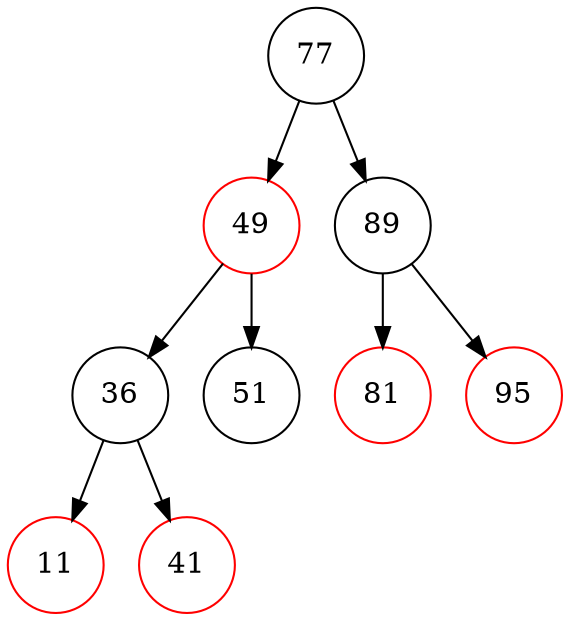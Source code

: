 digraph RBTree {
    node [shape=circle];
    "77" [color=black];
    "77" -> "49";
    "49" [color=red];
    "49" -> "36";
    "36" [color=black];
    "36" -> "11";
    "11" [color=red];
    "36" -> "41";
    "41" [color=red];
    "49" -> "51";
    "51" [color=black];
    "77" -> "89";
    "89" [color=black];
    "89" -> "81";
    "81" [color=red];
    "89" -> "95";
    "95" [color=red];
}
